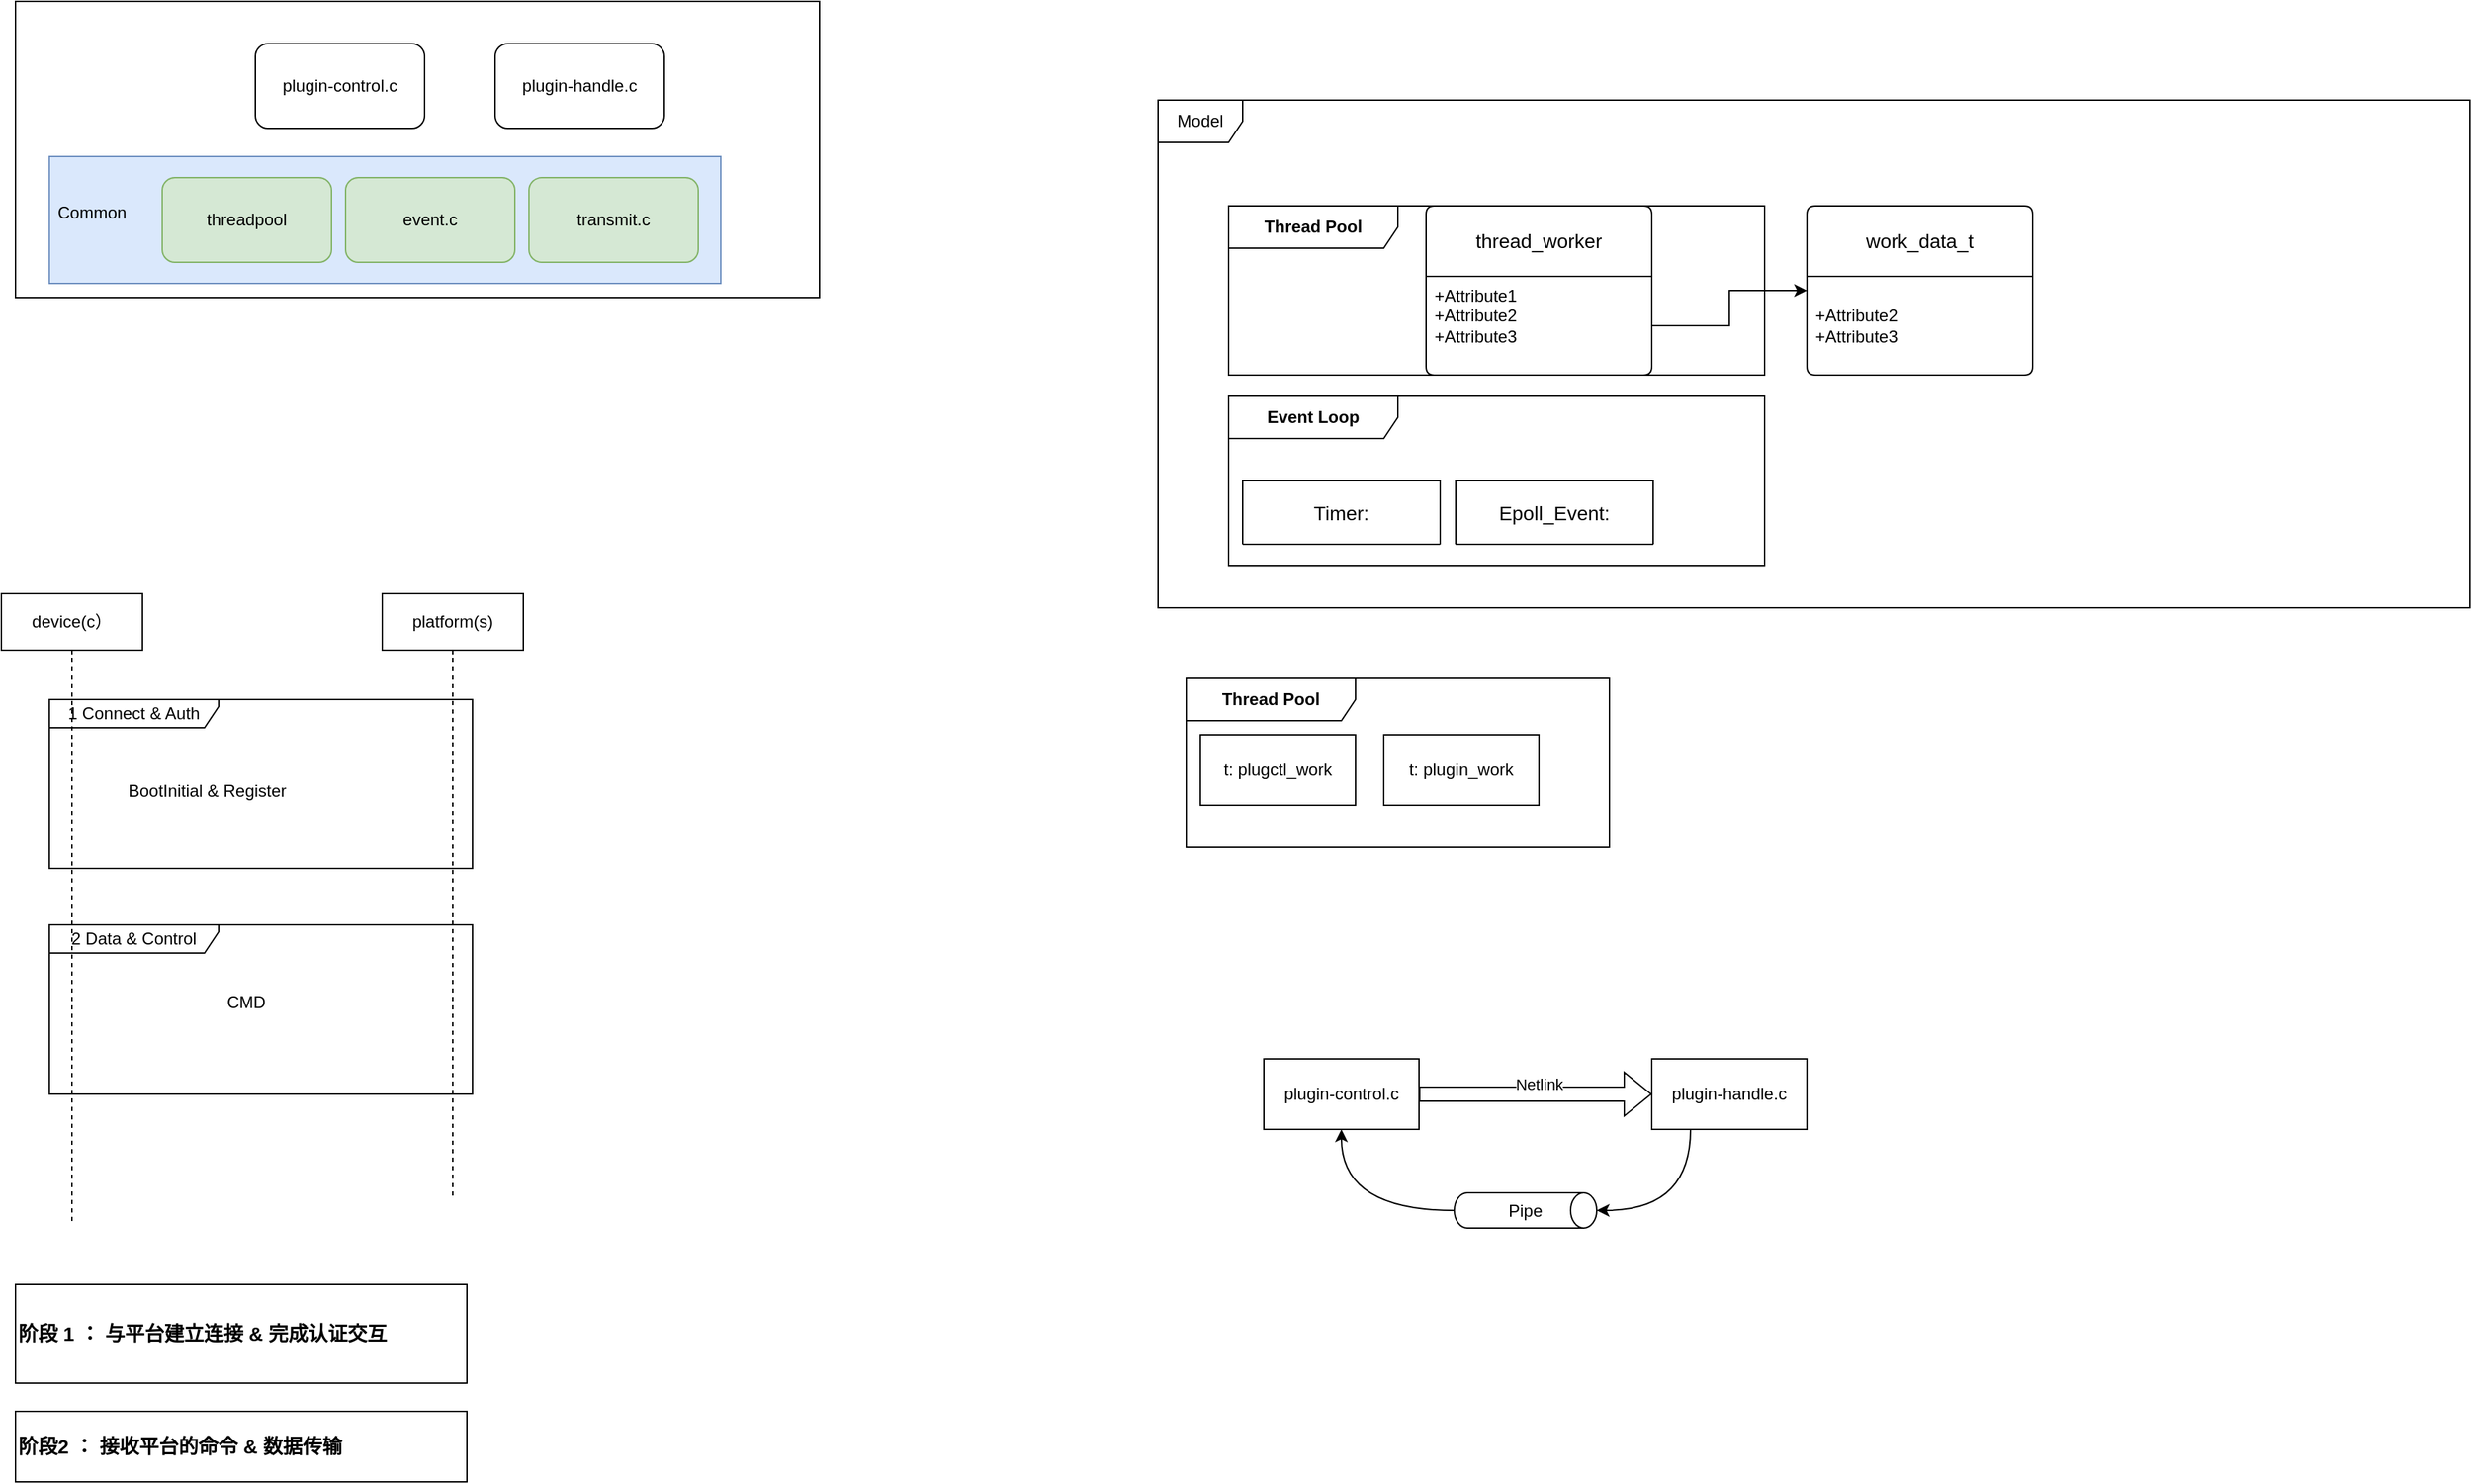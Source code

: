 <mxfile version="21.7.2" type="github" pages="3">
  <diagram name="Page-1" id="wFGCldTrQh_1a03lcc_g">
    <mxGraphModel dx="568" dy="356" grid="1" gridSize="10" guides="1" tooltips="1" connect="1" arrows="1" fold="1" page="1" pageScale="1" pageWidth="827" pageHeight="1169" math="0" shadow="0">
      <root>
        <mxCell id="0" />
        <mxCell id="1" parent="0" />
        <mxCell id="JE6NSwY4tuIdZxAV2fhx-18" value="" style="group" vertex="1" connectable="0" parent="1">
          <mxGeometry x="174" y="735" width="300" height="120" as="geometry" />
        </mxCell>
        <mxCell id="JE6NSwY4tuIdZxAV2fhx-17" value="CMD" style="text;strokeColor=none;fillColor=none;align=left;verticalAlign=middle;spacingLeft=4;spacingRight=4;overflow=hidden;points=[[0,0.5],[1,0.5]];portConstraint=eastwest;rotatable=0;whiteSpace=wrap;html=1;" vertex="1" parent="JE6NSwY4tuIdZxAV2fhx-18">
          <mxGeometry x="120" y="40" width="126" height="30" as="geometry" />
        </mxCell>
        <mxCell id="JE6NSwY4tuIdZxAV2fhx-16" value="2 Data &amp;amp; Control" style="shape=umlFrame;whiteSpace=wrap;html=1;pointerEvents=0;width=120;height=20;" vertex="1" parent="JE6NSwY4tuIdZxAV2fhx-18">
          <mxGeometry width="300" height="120" as="geometry" />
        </mxCell>
        <mxCell id="JE6NSwY4tuIdZxAV2fhx-14" value="" style="group" vertex="1" connectable="0" parent="1">
          <mxGeometry x="174" y="575" width="300" height="120" as="geometry" />
        </mxCell>
        <mxCell id="JE6NSwY4tuIdZxAV2fhx-12" value="1 Connect &amp;amp; Auth" style="shape=umlFrame;whiteSpace=wrap;html=1;pointerEvents=0;width=120;height=20;" vertex="1" parent="JE6NSwY4tuIdZxAV2fhx-14">
          <mxGeometry width="300" height="120" as="geometry" />
        </mxCell>
        <mxCell id="JE6NSwY4tuIdZxAV2fhx-13" value="BootInitial &amp;amp; Register" style="text;strokeColor=none;fillColor=none;align=left;verticalAlign=middle;spacingLeft=4;spacingRight=4;overflow=hidden;points=[[0,0.5],[1,0.5]];portConstraint=eastwest;rotatable=0;whiteSpace=wrap;html=1;" vertex="1" parent="JE6NSwY4tuIdZxAV2fhx-14">
          <mxGeometry x="50" y="50" width="126" height="30" as="geometry" />
        </mxCell>
        <mxCell id="JE6NSwY4tuIdZxAV2fhx-11" value="device(c）" style="shape=umlLifeline;perimeter=lifelinePerimeter;whiteSpace=wrap;html=1;container=1;dropTarget=0;collapsible=0;recursiveResize=0;outlineConnect=0;portConstraint=eastwest;newEdgeStyle={&quot;curved&quot;:0,&quot;rounded&quot;:0};" vertex="1" parent="1">
          <mxGeometry x="140" y="500" width="100" height="445" as="geometry" />
        </mxCell>
        <mxCell id="JE6NSwY4tuIdZxAV2fhx-10" value="platform(s)" style="shape=umlLifeline;perimeter=lifelinePerimeter;whiteSpace=wrap;html=1;container=1;dropTarget=0;collapsible=0;recursiveResize=0;outlineConnect=0;portConstraint=eastwest;newEdgeStyle={&quot;curved&quot;:0,&quot;rounded&quot;:0};" vertex="1" parent="1">
          <mxGeometry x="410" y="500" width="100" height="430" as="geometry" />
        </mxCell>
        <mxCell id="JE6NSwY4tuIdZxAV2fhx-29" value="&lt;font style=&quot;font-size: 12px;&quot;&gt;&lt;b&gt;Thread Pool&lt;/b&gt;&lt;/font&gt;" style="shape=umlFrame;whiteSpace=wrap;html=1;pointerEvents=0;width=120;height=30;container=0;" vertex="1" parent="1">
          <mxGeometry x="1010" y="225" width="380" height="120" as="geometry" />
        </mxCell>
        <mxCell id="JE6NSwY4tuIdZxAV2fhx-30" value="thread_worker" style="swimlane;childLayout=stackLayout;horizontal=1;startSize=50;horizontalStack=0;rounded=1;fontSize=14;fontStyle=0;strokeWidth=1;resizeParent=0;resizeLast=1;shadow=0;dashed=0;align=center;arcSize=4;whiteSpace=wrap;html=1;" vertex="1" parent="1">
          <mxGeometry x="1150" y="225" width="160" height="120" as="geometry">
            <mxRectangle x="1150" y="225" width="140" height="45" as="alternateBounds" />
          </mxGeometry>
        </mxCell>
        <mxCell id="JE6NSwY4tuIdZxAV2fhx-31" value="+Attribute1&#xa;+Attribute2&#xa;+Attribute3" style="align=left;strokeColor=none;fillColor=none;spacingLeft=4;fontSize=12;verticalAlign=top;resizable=0;rotatable=0;part=1;html=1;" vertex="1" parent="JE6NSwY4tuIdZxAV2fhx-30">
          <mxGeometry y="50" width="160" height="70" as="geometry" />
        </mxCell>
        <mxCell id="JE6NSwY4tuIdZxAV2fhx-32" value="&lt;font style=&quot;font-size: 12px;&quot;&gt;&lt;b&gt;Thread Pool&lt;/b&gt;&lt;/font&gt;" style="shape=umlFrame;whiteSpace=wrap;html=1;pointerEvents=0;width=120;height=30;container=0;" vertex="1" parent="1">
          <mxGeometry x="980" y="560" width="300" height="120" as="geometry" />
        </mxCell>
        <mxCell id="JE6NSwY4tuIdZxAV2fhx-35" value="t:&amp;nbsp;plugctl_work" style="html=1;whiteSpace=wrap;" vertex="1" parent="1">
          <mxGeometry x="990" y="600" width="110" height="50" as="geometry" />
        </mxCell>
        <mxCell id="JE6NSwY4tuIdZxAV2fhx-36" value="t:&amp;nbsp;plugin_work" style="html=1;whiteSpace=wrap;" vertex="1" parent="1">
          <mxGeometry x="1120" y="600" width="110" height="50" as="geometry" />
        </mxCell>
        <mxCell id="JE6NSwY4tuIdZxAV2fhx-42" value="" style="rounded=0;whiteSpace=wrap;html=1;" vertex="1" parent="1">
          <mxGeometry x="150" y="80" width="570" height="210" as="geometry" />
        </mxCell>
        <mxCell id="JE6NSwY4tuIdZxAV2fhx-43" value="plugin-control.c" style="rounded=1;whiteSpace=wrap;html=1;" vertex="1" parent="1">
          <mxGeometry x="320" y="110" width="120" height="60" as="geometry" />
        </mxCell>
        <mxCell id="JE6NSwY4tuIdZxAV2fhx-44" value="plugin-handle.c" style="rounded=1;whiteSpace=wrap;html=1;" vertex="1" parent="1">
          <mxGeometry x="490" y="110" width="120" height="60" as="geometry" />
        </mxCell>
        <mxCell id="JE6NSwY4tuIdZxAV2fhx-50" value="" style="group;fillColor=#dae8fc;strokeColor=#6c8ebf;" vertex="1" connectable="0" parent="1">
          <mxGeometry x="174" y="190" width="476" height="90" as="geometry" />
        </mxCell>
        <mxCell id="JE6NSwY4tuIdZxAV2fhx-48" value="" style="rounded=0;whiteSpace=wrap;html=1;fillColor=#dae8fc;strokeColor=#6c8ebf;" vertex="1" parent="JE6NSwY4tuIdZxAV2fhx-50">
          <mxGeometry width="476" height="90" as="geometry" />
        </mxCell>
        <mxCell id="JE6NSwY4tuIdZxAV2fhx-49" value="Common" style="text;strokeColor=none;fillColor=none;align=left;verticalAlign=middle;spacingLeft=4;spacingRight=4;overflow=hidden;points=[[0,0.5],[1,0.5]];portConstraint=eastwest;rotatable=0;whiteSpace=wrap;html=1;" vertex="1" parent="JE6NSwY4tuIdZxAV2fhx-50">
          <mxGeometry y="25" width="80" height="30" as="geometry" />
        </mxCell>
        <mxCell id="JE6NSwY4tuIdZxAV2fhx-47" value="threadpool" style="rounded=1;whiteSpace=wrap;html=1;fillColor=#d5e8d4;strokeColor=#82b366;" vertex="1" parent="JE6NSwY4tuIdZxAV2fhx-50">
          <mxGeometry x="80" y="15" width="120" height="60" as="geometry" />
        </mxCell>
        <mxCell id="JE6NSwY4tuIdZxAV2fhx-46" value="event.c" style="rounded=1;whiteSpace=wrap;html=1;fillColor=#d5e8d4;strokeColor=#82b366;" vertex="1" parent="JE6NSwY4tuIdZxAV2fhx-50">
          <mxGeometry x="210" y="15" width="120" height="60" as="geometry" />
        </mxCell>
        <mxCell id="JE6NSwY4tuIdZxAV2fhx-45" value="transmit.c" style="rounded=1;whiteSpace=wrap;html=1;fillColor=#d5e8d4;strokeColor=#82b366;" vertex="1" parent="JE6NSwY4tuIdZxAV2fhx-50">
          <mxGeometry x="340" y="15" width="120" height="60" as="geometry" />
        </mxCell>
        <mxCell id="JE6NSwY4tuIdZxAV2fhx-54" value="&lt;b&gt;&lt;font style=&quot;font-size: 14px;&quot;&gt;阶段 1 ： 与平台建立连接 &amp;amp; 完成认证交互&lt;/font&gt;&lt;/b&gt;" style="text;html=1;align=left;verticalAlign=middle;whiteSpace=wrap;rounded=0;strokeColor=default;" vertex="1" parent="1">
          <mxGeometry x="150" y="990" width="320" height="70" as="geometry" />
        </mxCell>
        <mxCell id="JE6NSwY4tuIdZxAV2fhx-55" value="&lt;b&gt;&lt;font style=&quot;font-size: 14px;&quot;&gt;阶段2 ： 接收平台的命令 &amp;amp; 数据传输&lt;/font&gt;&lt;/b&gt;" style="text;html=1;strokeColor=default;fillColor=none;align=left;verticalAlign=middle;whiteSpace=wrap;rounded=0;" vertex="1" parent="1">
          <mxGeometry x="150" y="1080" width="320" height="50" as="geometry" />
        </mxCell>
        <mxCell id="JE6NSwY4tuIdZxAV2fhx-56" value="work_data_t" style="swimlane;childLayout=stackLayout;horizontal=1;startSize=50;horizontalStack=0;rounded=1;fontSize=14;fontStyle=0;strokeWidth=1;resizeParent=0;resizeLast=1;shadow=0;dashed=0;align=center;arcSize=4;whiteSpace=wrap;html=1;" vertex="1" parent="1">
          <mxGeometry x="1420" y="225" width="160" height="120" as="geometry">
            <mxRectangle x="840" y="672.5" width="140" height="45" as="alternateBounds" />
          </mxGeometry>
        </mxCell>
        <mxCell id="JE6NSwY4tuIdZxAV2fhx-57" value="&lt;br&gt;+Attribute2&lt;br&gt;+Attribute3" style="align=left;strokeColor=none;fillColor=none;spacingLeft=4;fontSize=12;verticalAlign=top;resizable=0;rotatable=0;part=1;html=1;" vertex="1" parent="JE6NSwY4tuIdZxAV2fhx-56">
          <mxGeometry y="50" width="160" height="70" as="geometry" />
        </mxCell>
        <mxCell id="JE6NSwY4tuIdZxAV2fhx-58" value="Model" style="shape=umlFrame;whiteSpace=wrap;html=1;pointerEvents=0;" vertex="1" parent="1">
          <mxGeometry x="960" y="150" width="930" height="360" as="geometry" />
        </mxCell>
        <mxCell id="pDry0XFd1RNPYLd42_by-1" value="&lt;font style=&quot;font-size: 12px;&quot;&gt;&lt;b&gt;Event Loop&lt;/b&gt;&lt;/font&gt;" style="shape=umlFrame;whiteSpace=wrap;html=1;pointerEvents=0;width=120;height=30;container=0;" vertex="1" parent="1">
          <mxGeometry x="1010" y="360" width="380" height="120" as="geometry" />
        </mxCell>
        <mxCell id="pDry0XFd1RNPYLd42_by-2" value="Timer:" style="swimlane;childLayout=stackLayout;horizontal=1;startSize=50;horizontalStack=0;rounded=1;fontSize=14;fontStyle=0;strokeWidth=1;resizeParent=0;resizeLast=1;shadow=0;dashed=0;align=center;arcSize=4;whiteSpace=wrap;html=1;" vertex="1" collapsed="1" parent="1">
          <mxGeometry x="1020" y="420" width="140" height="45" as="geometry">
            <mxRectangle x="530" y="250" width="160" height="120" as="alternateBounds" />
          </mxGeometry>
        </mxCell>
        <mxCell id="pDry0XFd1RNPYLd42_by-3" value="+Attribute1&#xa;+Attribute2&#xa;+Attribute3" style="align=left;strokeColor=none;fillColor=none;spacingLeft=4;fontSize=12;verticalAlign=top;resizable=0;rotatable=0;part=1;html=1;" vertex="1" parent="pDry0XFd1RNPYLd42_by-2">
          <mxGeometry y="50" width="160" height="70" as="geometry" />
        </mxCell>
        <mxCell id="pDry0XFd1RNPYLd42_by-4" value="Epoll_Event:" style="swimlane;childLayout=stackLayout;horizontal=1;startSize=50;horizontalStack=0;rounded=1;fontSize=14;fontStyle=0;strokeWidth=1;resizeParent=0;resizeLast=1;shadow=0;dashed=0;align=center;arcSize=4;whiteSpace=wrap;html=1;" vertex="1" collapsed="1" parent="1">
          <mxGeometry x="1171" y="420" width="140" height="45" as="geometry">
            <mxRectangle x="530" y="250" width="160" height="120" as="alternateBounds" />
          </mxGeometry>
        </mxCell>
        <mxCell id="pDry0XFd1RNPYLd42_by-5" value="+Attribute1&#xa;+Attribute2&#xa;+Attribute3" style="align=left;strokeColor=none;fillColor=none;spacingLeft=4;fontSize=12;verticalAlign=top;resizable=0;rotatable=0;part=1;html=1;" vertex="1" parent="pDry0XFd1RNPYLd42_by-4">
          <mxGeometry y="50" width="160" height="70" as="geometry" />
        </mxCell>
        <mxCell id="pDry0XFd1RNPYLd42_by-6" style="edgeStyle=orthogonalEdgeStyle;rounded=0;orthogonalLoop=1;jettySize=auto;html=1;exitX=1;exitY=0.5;exitDx=0;exitDy=0;" edge="1" parent="1" source="JE6NSwY4tuIdZxAV2fhx-31" target="JE6NSwY4tuIdZxAV2fhx-56">
          <mxGeometry relative="1" as="geometry" />
        </mxCell>
        <mxCell id="pDry0XFd1RNPYLd42_by-7" value="plugin-control.c" style="html=1;whiteSpace=wrap;" vertex="1" parent="1">
          <mxGeometry x="1035" y="830" width="110" height="50" as="geometry" />
        </mxCell>
        <mxCell id="pDry0XFd1RNPYLd42_by-12" style="edgeStyle=orthogonalEdgeStyle;rounded=0;orthogonalLoop=1;jettySize=auto;html=1;exitX=0.25;exitY=1;exitDx=0;exitDy=0;entryX=1;entryY=0.5;entryDx=0;entryDy=0;curved=1;entryPerimeter=0;" edge="1" parent="1" source="pDry0XFd1RNPYLd42_by-8" target="pDry0XFd1RNPYLd42_by-13">
          <mxGeometry relative="1" as="geometry">
            <mxPoint x="1280" y="955" as="targetPoint" />
          </mxGeometry>
        </mxCell>
        <mxCell id="pDry0XFd1RNPYLd42_by-8" value="plugin-handle.c" style="html=1;whiteSpace=wrap;" vertex="1" parent="1">
          <mxGeometry x="1310" y="830" width="110" height="50" as="geometry" />
        </mxCell>
        <mxCell id="pDry0XFd1RNPYLd42_by-10" value="" style="shape=flexArrow;endArrow=classic;html=1;rounded=0;entryX=0;entryY=0.5;entryDx=0;entryDy=0;exitX=1;exitY=0.5;exitDx=0;exitDy=0;" edge="1" parent="1" source="pDry0XFd1RNPYLd42_by-7" target="pDry0XFd1RNPYLd42_by-8">
          <mxGeometry width="50" height="50" relative="1" as="geometry">
            <mxPoint x="1180" y="854.71" as="sourcePoint" />
            <mxPoint x="1280" y="855" as="targetPoint" />
          </mxGeometry>
        </mxCell>
        <mxCell id="pDry0XFd1RNPYLd42_by-11" value="Netlink" style="edgeLabel;html=1;align=center;verticalAlign=middle;resizable=0;points=[];" vertex="1" connectable="0" parent="pDry0XFd1RNPYLd42_by-10">
          <mxGeometry x="-0.033" y="7" relative="1" as="geometry">
            <mxPoint x="5" as="offset" />
          </mxGeometry>
        </mxCell>
        <mxCell id="pDry0XFd1RNPYLd42_by-14" style="edgeStyle=orthogonalEdgeStyle;rounded=0;orthogonalLoop=1;jettySize=auto;html=1;exitX=0;exitY=0.5;exitDx=0;exitDy=0;exitPerimeter=0;entryX=0.5;entryY=1;entryDx=0;entryDy=0;curved=1;" edge="1" parent="1" source="pDry0XFd1RNPYLd42_by-13" target="pDry0XFd1RNPYLd42_by-7">
          <mxGeometry relative="1" as="geometry" />
        </mxCell>
        <mxCell id="pDry0XFd1RNPYLd42_by-13" value="Pipe" style="strokeWidth=1;html=1;shape=mxgraph.flowchart.direct_data;whiteSpace=wrap;" vertex="1" parent="1">
          <mxGeometry x="1170" y="925" width="101" height="25" as="geometry" />
        </mxCell>
      </root>
    </mxGraphModel>
  </diagram>
  <diagram id="AeWeKP3w_jKZX582oACy" name="Page-2">
    <mxGraphModel dx="994" dy="623" grid="1" gridSize="10" guides="1" tooltips="1" connect="1" arrows="1" fold="1" page="1" pageScale="1" pageWidth="827" pageHeight="1169" math="0" shadow="0">
      <root>
        <mxCell id="0" />
        <mxCell id="1" parent="0" />
      </root>
    </mxGraphModel>
  </diagram>
  <diagram id="cQaiF26KoMbwk5dsJcf0" name="Page-3">
    <mxGraphModel dx="994" dy="623" grid="1" gridSize="10" guides="1" tooltips="1" connect="1" arrows="1" fold="1" page="1" pageScale="1" pageWidth="827" pageHeight="1169" math="0" shadow="0">
      <root>
        <mxCell id="0" />
        <mxCell id="1" parent="0" />
      </root>
    </mxGraphModel>
  </diagram>
</mxfile>

